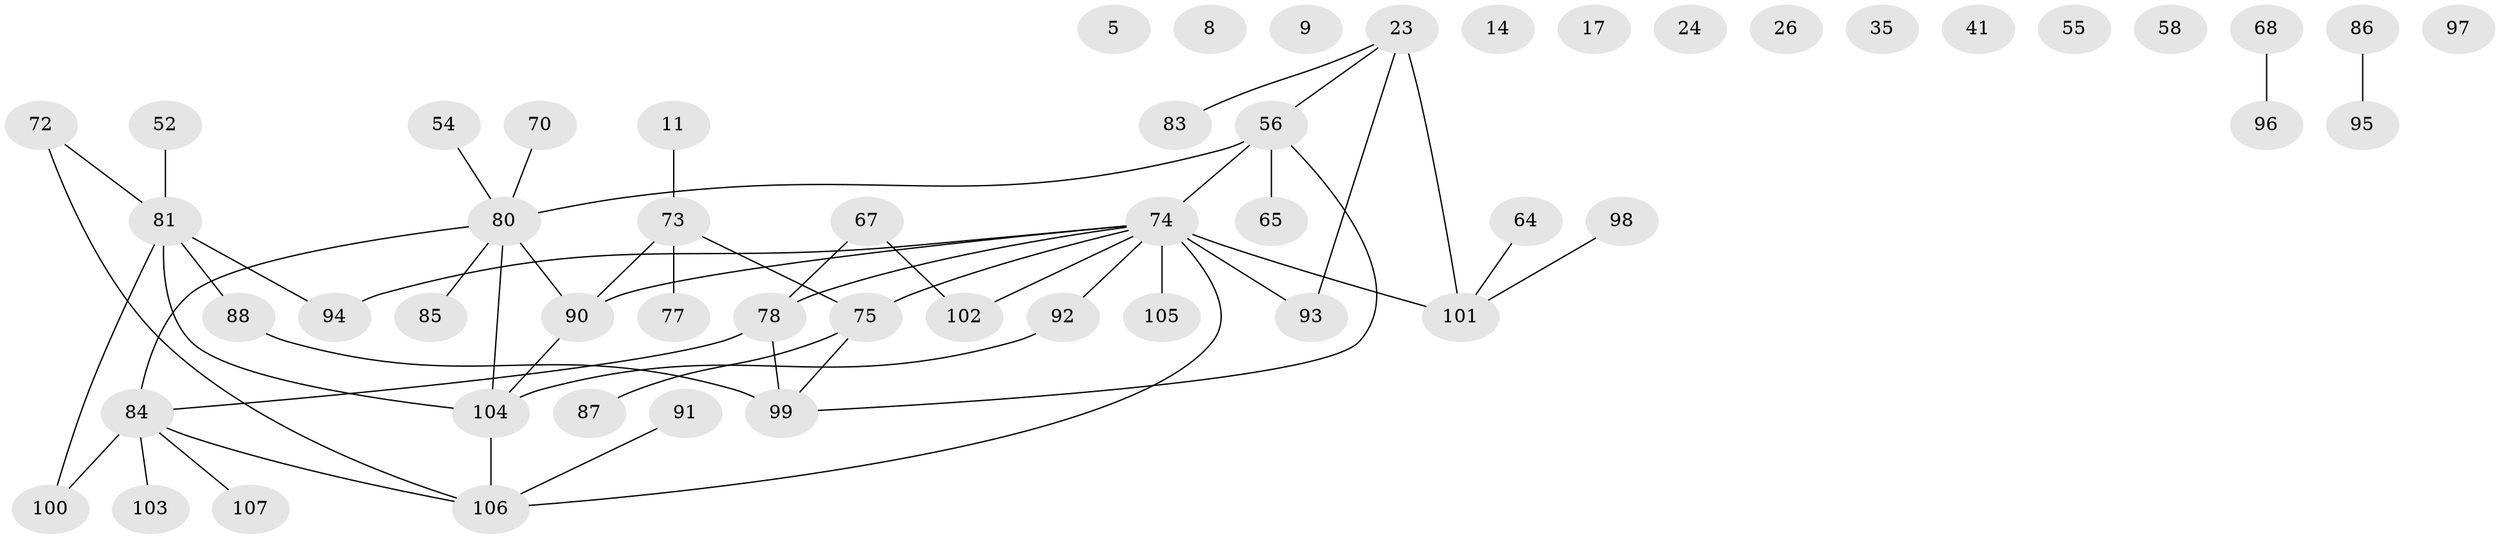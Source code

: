 // original degree distribution, {2: 0.32710280373831774, 4: 0.14018691588785046, 1: 0.205607476635514, 0: 0.11214953271028037, 7: 0.009345794392523364, 3: 0.14953271028037382, 5: 0.04672897196261682, 6: 0.009345794392523364}
// Generated by graph-tools (version 1.1) at 2025/42/03/04/25 21:42:30]
// undirected, 53 vertices, 54 edges
graph export_dot {
graph [start="1"]
  node [color=gray90,style=filled];
  5;
  8;
  9;
  11;
  14;
  17;
  23 [super="+2"];
  24;
  26;
  35;
  41;
  52;
  54 [super="+25+45+7+48"];
  55;
  56 [super="+10"];
  58;
  64;
  65;
  67;
  68 [super="+59"];
  70;
  72;
  73 [super="+71"];
  74 [super="+69+15"];
  75;
  77;
  78 [super="+22"];
  80 [super="+38+30+44"];
  81 [super="+51"];
  83;
  84 [super="+76+21+34"];
  85 [super="+49"];
  86 [super="+50"];
  87;
  88 [super="+63"];
  90 [super="+82"];
  91 [super="+27+66"];
  92;
  93;
  94 [super="+61"];
  95;
  96 [super="+62"];
  97;
  98;
  99 [super="+42+33"];
  100;
  101 [super="+1"];
  102 [super="+46"];
  103 [super="+29"];
  104 [super="+40+79"];
  105 [super="+18+53"];
  106 [super="+89"];
  107 [super="+47"];
  11 -- 73;
  23 -- 93;
  23 -- 101 [weight=2];
  23 -- 56;
  23 -- 83;
  52 -- 81;
  54 -- 80;
  56 -- 65;
  56 -- 99;
  56 -- 80;
  56 -- 74 [weight=2];
  64 -- 101;
  67 -- 78;
  67 -- 102;
  68 -- 96;
  70 -- 80;
  72 -- 81;
  72 -- 106;
  73 -- 75 [weight=2];
  73 -- 77;
  73 -- 90;
  74 -- 106;
  74 -- 101 [weight=2];
  74 -- 105 [weight=2];
  74 -- 78;
  74 -- 90;
  74 -- 92;
  74 -- 94;
  74 -- 102;
  74 -- 75;
  74 -- 93;
  75 -- 87;
  75 -- 99;
  78 -- 99;
  78 -- 84;
  80 -- 104;
  80 -- 90 [weight=2];
  80 -- 84 [weight=2];
  80 -- 85;
  81 -- 94 [weight=2];
  81 -- 100;
  81 -- 104 [weight=2];
  81 -- 88;
  84 -- 100;
  84 -- 103;
  84 -- 106;
  84 -- 107;
  86 -- 95;
  88 -- 99 [weight=2];
  90 -- 104;
  91 -- 106;
  92 -- 104;
  98 -- 101;
  104 -- 106 [weight=2];
}
